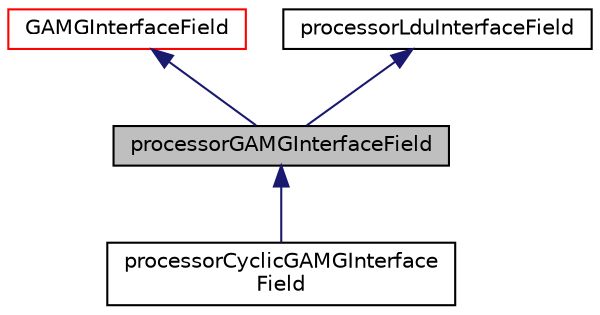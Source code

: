 digraph "processorGAMGInterfaceField"
{
  bgcolor="transparent";
  edge [fontname="Helvetica",fontsize="10",labelfontname="Helvetica",labelfontsize="10"];
  node [fontname="Helvetica",fontsize="10",shape=record];
  Node1 [label="processorGAMGInterfaceField",height=0.2,width=0.4,color="black", fillcolor="grey75", style="filled" fontcolor="black"];
  Node2 -> Node1 [dir="back",color="midnightblue",fontsize="10",style="solid",fontname="Helvetica"];
  Node2 [label="GAMGInterfaceField",height=0.2,width=0.4,color="red",URL="$classFoam_1_1GAMGInterfaceField.html",tooltip="Abstract base class for GAMG agglomerated interface fields. "];
  Node3 -> Node1 [dir="back",color="midnightblue",fontsize="10",style="solid",fontname="Helvetica"];
  Node3 [label="processorLduInterfaceField",height=0.2,width=0.4,color="black",URL="$classFoam_1_1processorLduInterfaceField.html",tooltip="Abstract base class for processor coupled interfaces. "];
  Node1 -> Node4 [dir="back",color="midnightblue",fontsize="10",style="solid",fontname="Helvetica"];
  Node4 [label="processorCyclicGAMGInterface\lField",height=0.2,width=0.4,color="black",URL="$classFoam_1_1processorCyclicGAMGInterfaceField.html",tooltip="GAMG agglomerated processor interface field. "];
}
